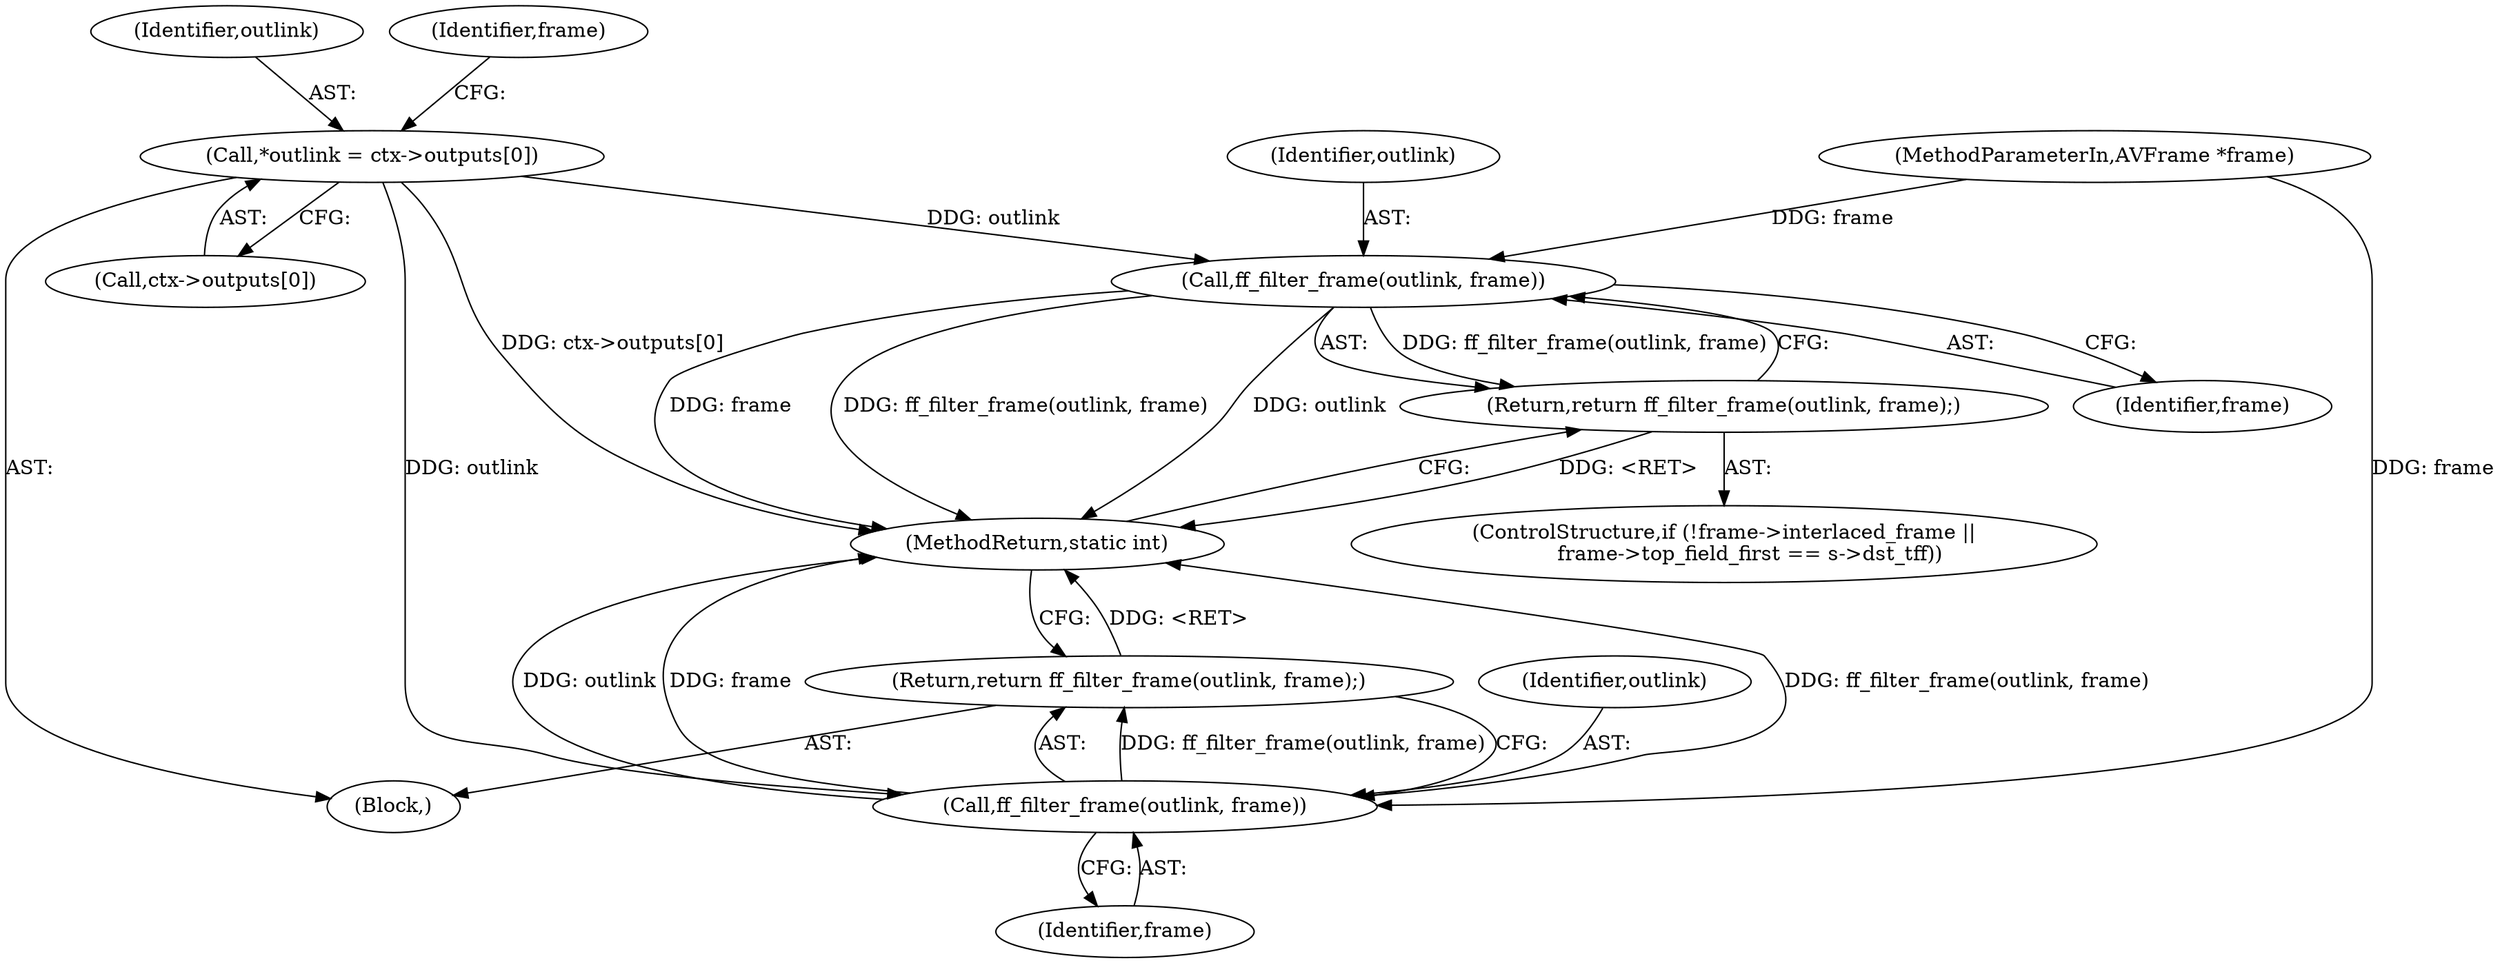 digraph "0_FFmpeg_e43a0a232dbf6d3c161823c2e07c52e76227a1bc_2@array" {
"1000119" [label="(Call,*outlink = ctx->outputs[0])"];
"1000146" [label="(Call,ff_filter_frame(outlink, frame))"];
"1000145" [label="(Return,return ff_filter_frame(outlink, frame);)"];
"1000296" [label="(Call,ff_filter_frame(outlink, frame))"];
"1000295" [label="(Return,return ff_filter_frame(outlink, frame);)"];
"1000121" [label="(Call,ctx->outputs[0])"];
"1000105" [label="(Block,)"];
"1000148" [label="(Identifier,frame)"];
"1000146" [label="(Call,ff_filter_frame(outlink, frame))"];
"1000296" [label="(Call,ff_filter_frame(outlink, frame))"];
"1000119" [label="(Call,*outlink = ctx->outputs[0])"];
"1000295" [label="(Return,return ff_filter_frame(outlink, frame);)"];
"1000104" [label="(MethodParameterIn,AVFrame *frame)"];
"1000298" [label="(Identifier,frame)"];
"1000120" [label="(Identifier,outlink)"];
"1000297" [label="(Identifier,outlink)"];
"1000147" [label="(Identifier,outlink)"];
"1000136" [label="(Identifier,frame)"];
"1000299" [label="(MethodReturn,static int)"];
"1000132" [label="(ControlStructure,if (!frame->interlaced_frame ||\n        frame->top_field_first == s->dst_tff))"];
"1000145" [label="(Return,return ff_filter_frame(outlink, frame);)"];
"1000119" -> "1000105"  [label="AST: "];
"1000119" -> "1000121"  [label="CFG: "];
"1000120" -> "1000119"  [label="AST: "];
"1000121" -> "1000119"  [label="AST: "];
"1000136" -> "1000119"  [label="CFG: "];
"1000119" -> "1000299"  [label="DDG: ctx->outputs[0]"];
"1000119" -> "1000146"  [label="DDG: outlink"];
"1000119" -> "1000296"  [label="DDG: outlink"];
"1000146" -> "1000145"  [label="AST: "];
"1000146" -> "1000148"  [label="CFG: "];
"1000147" -> "1000146"  [label="AST: "];
"1000148" -> "1000146"  [label="AST: "];
"1000145" -> "1000146"  [label="CFG: "];
"1000146" -> "1000299"  [label="DDG: frame"];
"1000146" -> "1000299"  [label="DDG: ff_filter_frame(outlink, frame)"];
"1000146" -> "1000299"  [label="DDG: outlink"];
"1000146" -> "1000145"  [label="DDG: ff_filter_frame(outlink, frame)"];
"1000104" -> "1000146"  [label="DDG: frame"];
"1000145" -> "1000132"  [label="AST: "];
"1000299" -> "1000145"  [label="CFG: "];
"1000145" -> "1000299"  [label="DDG: <RET>"];
"1000296" -> "1000295"  [label="AST: "];
"1000296" -> "1000298"  [label="CFG: "];
"1000297" -> "1000296"  [label="AST: "];
"1000298" -> "1000296"  [label="AST: "];
"1000295" -> "1000296"  [label="CFG: "];
"1000296" -> "1000299"  [label="DDG: frame"];
"1000296" -> "1000299"  [label="DDG: ff_filter_frame(outlink, frame)"];
"1000296" -> "1000299"  [label="DDG: outlink"];
"1000296" -> "1000295"  [label="DDG: ff_filter_frame(outlink, frame)"];
"1000104" -> "1000296"  [label="DDG: frame"];
"1000295" -> "1000105"  [label="AST: "];
"1000299" -> "1000295"  [label="CFG: "];
"1000295" -> "1000299"  [label="DDG: <RET>"];
}
